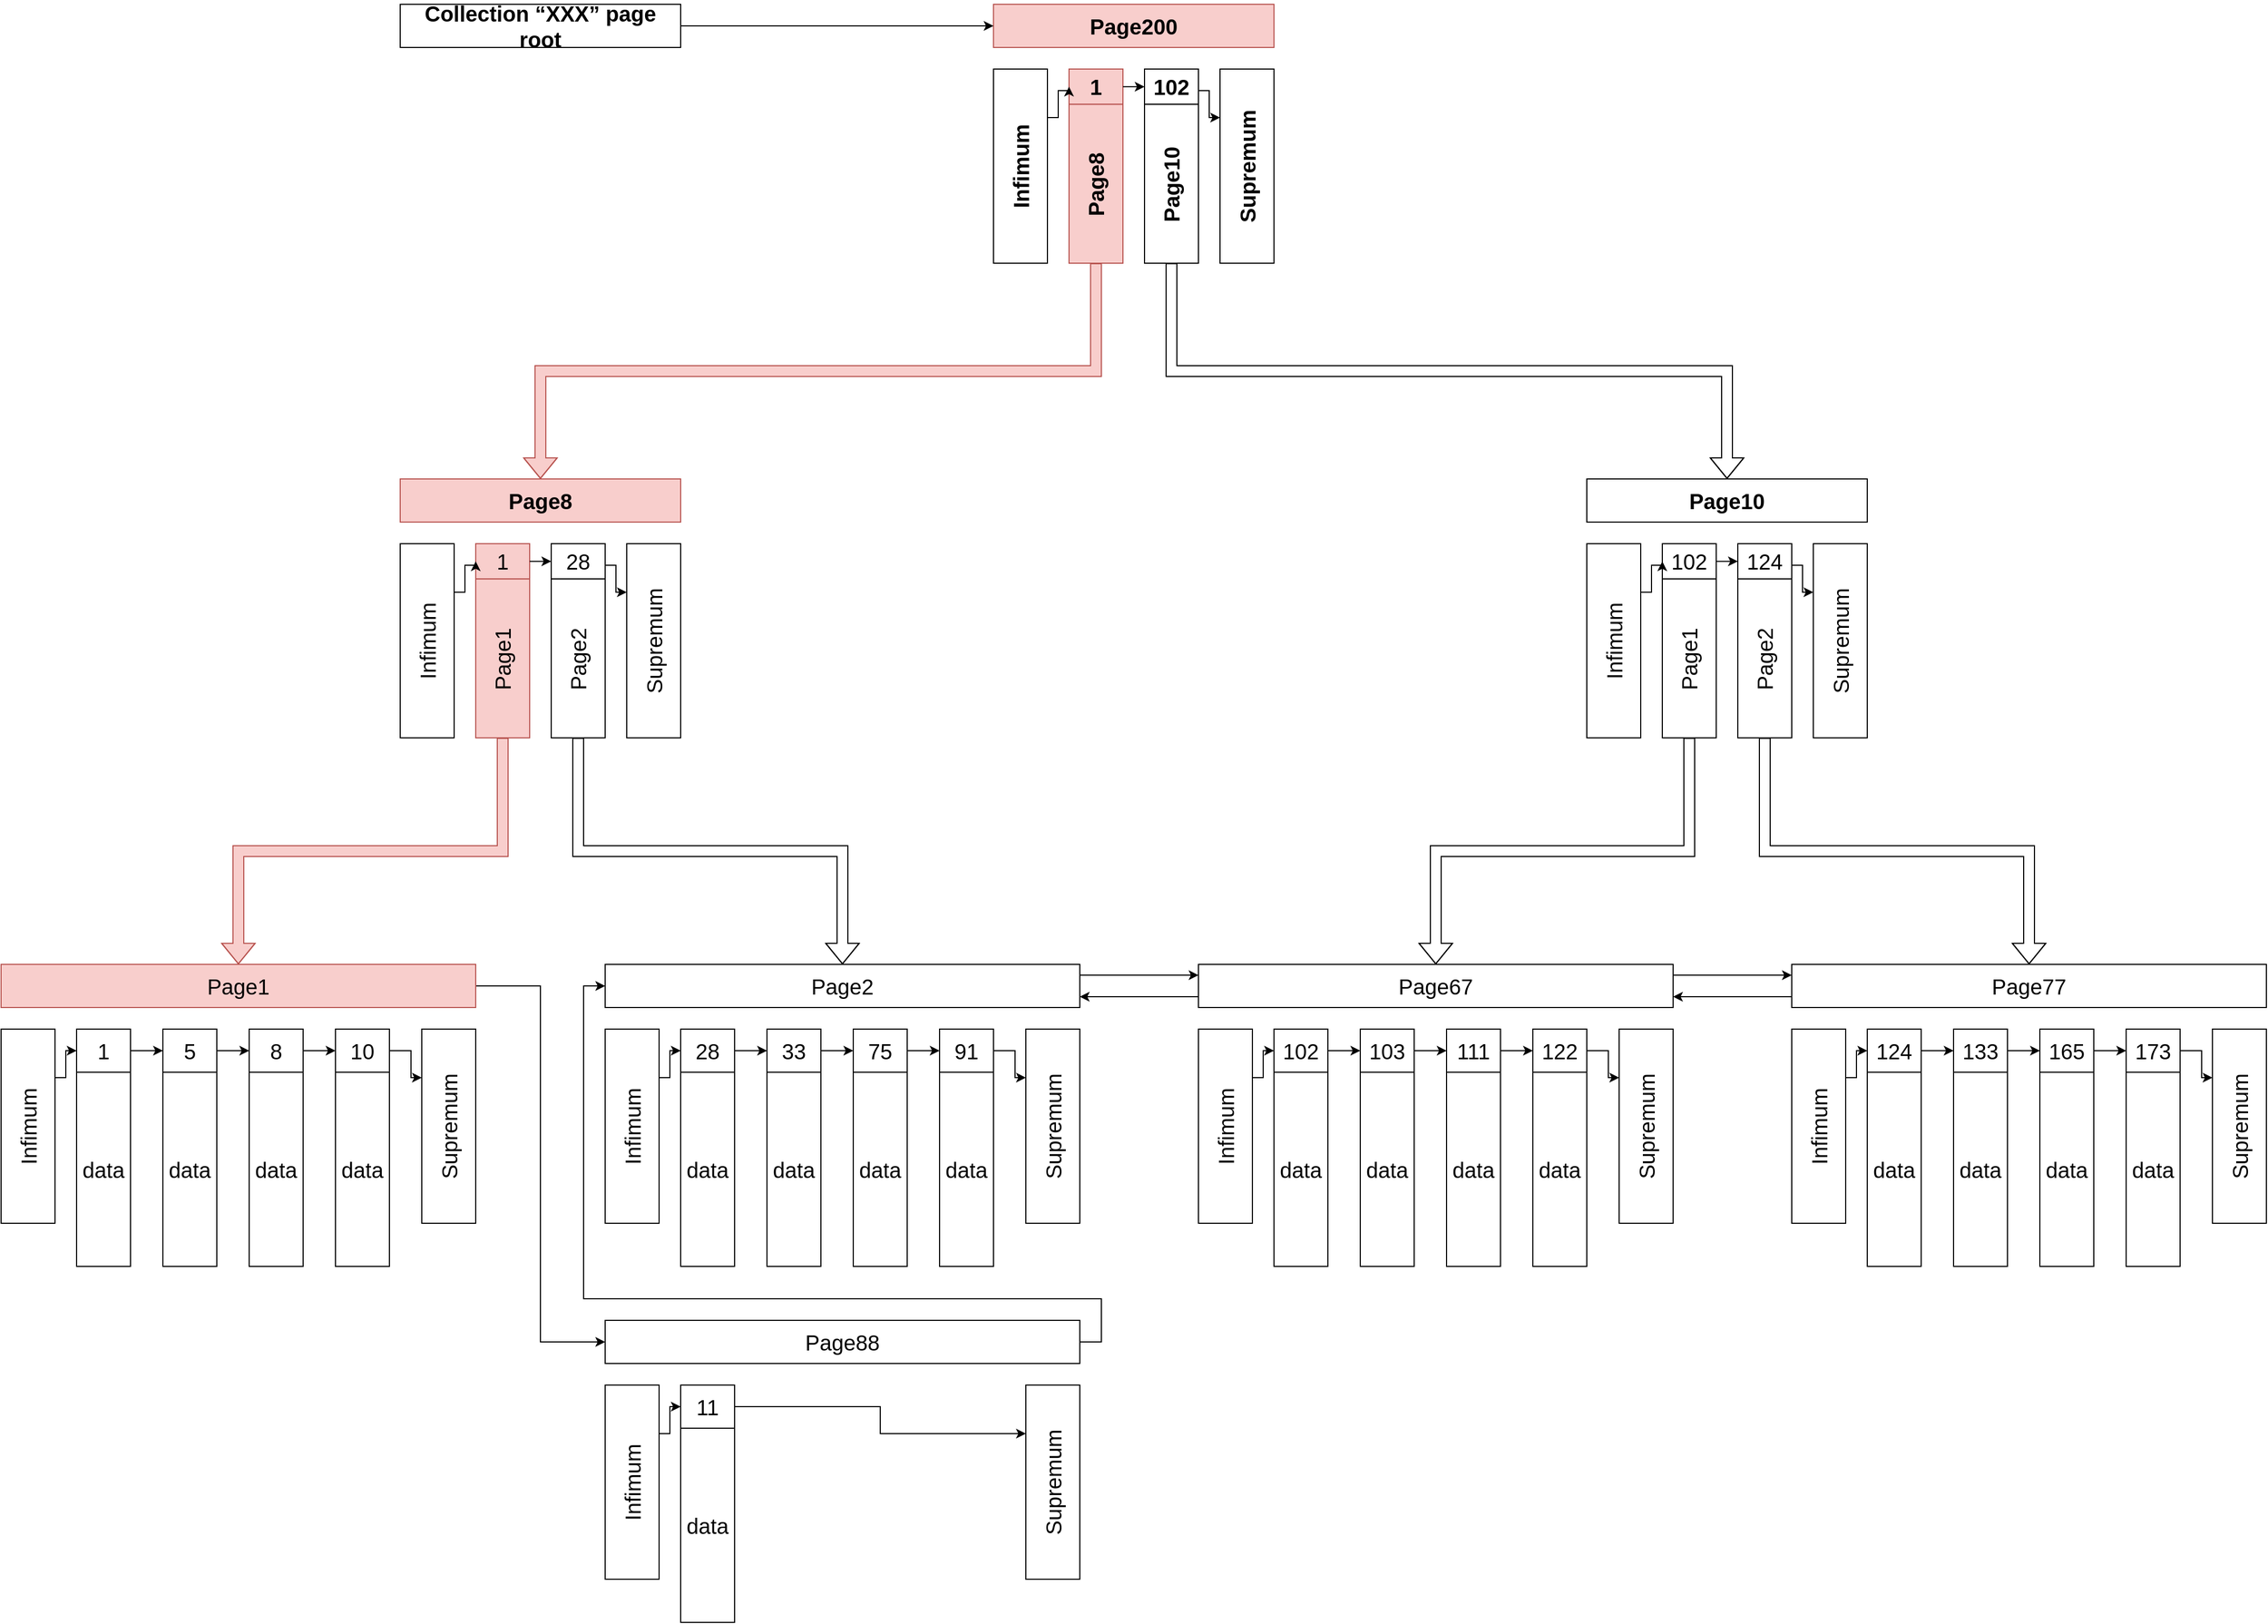 <mxfile version="20.8.20" type="device"><diagram name="Page-1" id="5X7qmwgHOfAjLhb3YUsZ"><mxGraphModel dx="1434" dy="1864" grid="1" gridSize="10" guides="1" tooltips="1" connect="1" arrows="1" fold="1" page="1" pageScale="1" pageWidth="850" pageHeight="1100" math="0" shadow="0"><root><mxCell id="0"/><mxCell id="1" parent="0"/><mxCell id="Xnpi_SA6Ho7WQKkyMtxQ-23" style="edgeStyle=orthogonalEdgeStyle;rounded=0;orthogonalLoop=1;jettySize=auto;html=1;exitX=1;exitY=0.5;exitDx=0;exitDy=0;entryX=0;entryY=0.5;entryDx=0;entryDy=0;" edge="1" parent="1" source="koLjiDiufipP8f6T_nUg-43" target="Xnpi_SA6Ho7WQKkyMtxQ-1"><mxGeometry relative="1" as="geometry"/></mxCell><mxCell id="koLjiDiufipP8f6T_nUg-43" value="Page1" style="rounded=0;whiteSpace=wrap;html=1;fontSize=20;fillColor=#f8cecc;strokeColor=#b85450;" parent="1" vertex="1"><mxGeometry x="50" y="310" width="440" height="40" as="geometry"/></mxCell><mxCell id="koLjiDiufipP8f6T_nUg-46" value="" style="group" parent="1" vertex="1" connectable="0"><mxGeometry x="120" y="370" width="50" height="220" as="geometry"/></mxCell><mxCell id="koLjiDiufipP8f6T_nUg-44" value="1" style="rounded=0;whiteSpace=wrap;html=1;fontSize=20;" parent="koLjiDiufipP8f6T_nUg-46" vertex="1"><mxGeometry width="50" height="40" as="geometry"/></mxCell><mxCell id="koLjiDiufipP8f6T_nUg-45" value="data" style="rounded=0;whiteSpace=wrap;html=1;fontSize=20;" parent="koLjiDiufipP8f6T_nUg-46" vertex="1"><mxGeometry y="40" width="50" height="180" as="geometry"/></mxCell><mxCell id="koLjiDiufipP8f6T_nUg-47" value="" style="group" parent="1" vertex="1" connectable="0"><mxGeometry x="200" y="370" width="50" height="220" as="geometry"/></mxCell><mxCell id="koLjiDiufipP8f6T_nUg-48" value="5" style="rounded=0;whiteSpace=wrap;html=1;fontSize=20;" parent="koLjiDiufipP8f6T_nUg-47" vertex="1"><mxGeometry width="50" height="40" as="geometry"/></mxCell><mxCell id="koLjiDiufipP8f6T_nUg-49" value="data" style="rounded=0;whiteSpace=wrap;html=1;fontSize=20;" parent="koLjiDiufipP8f6T_nUg-47" vertex="1"><mxGeometry y="40" width="50" height="180" as="geometry"/></mxCell><mxCell id="koLjiDiufipP8f6T_nUg-50" value="" style="group" parent="1" vertex="1" connectable="0"><mxGeometry x="280" y="370" width="50" height="220" as="geometry"/></mxCell><mxCell id="koLjiDiufipP8f6T_nUg-51" value="8" style="rounded=0;whiteSpace=wrap;html=1;fontSize=20;" parent="koLjiDiufipP8f6T_nUg-50" vertex="1"><mxGeometry width="50" height="40" as="geometry"/></mxCell><mxCell id="koLjiDiufipP8f6T_nUg-52" value="data" style="rounded=0;whiteSpace=wrap;html=1;fontSize=20;" parent="koLjiDiufipP8f6T_nUg-50" vertex="1"><mxGeometry y="40" width="50" height="180" as="geometry"/></mxCell><mxCell id="koLjiDiufipP8f6T_nUg-53" value="" style="group" parent="1" vertex="1" connectable="0"><mxGeometry x="360" y="370" width="50" height="220" as="geometry"/></mxCell><mxCell id="koLjiDiufipP8f6T_nUg-54" value="10" style="rounded=0;whiteSpace=wrap;html=1;fontSize=20;" parent="koLjiDiufipP8f6T_nUg-53" vertex="1"><mxGeometry width="50" height="40" as="geometry"/></mxCell><mxCell id="koLjiDiufipP8f6T_nUg-55" value="data" style="rounded=0;whiteSpace=wrap;html=1;fontSize=20;" parent="koLjiDiufipP8f6T_nUg-53" vertex="1"><mxGeometry y="40" width="50" height="180" as="geometry"/></mxCell><mxCell id="koLjiDiufipP8f6T_nUg-58" style="edgeStyle=orthogonalEdgeStyle;rounded=0;orthogonalLoop=1;jettySize=auto;html=1;exitX=1;exitY=0.25;exitDx=0;exitDy=0;entryX=0;entryY=0.5;entryDx=0;entryDy=0;fontFamily=Helvetica;fontSize=20;" parent="1" source="koLjiDiufipP8f6T_nUg-56" target="koLjiDiufipP8f6T_nUg-44" edge="1"><mxGeometry relative="1" as="geometry"><Array as="points"><mxPoint x="110" y="415"/><mxPoint x="110" y="390"/></Array></mxGeometry></mxCell><mxCell id="koLjiDiufipP8f6T_nUg-56" value="Infimum" style="rounded=0;whiteSpace=wrap;html=1;fontSize=20;horizontal=0;" parent="1" vertex="1"><mxGeometry x="50" y="370" width="50" height="180" as="geometry"/></mxCell><mxCell id="koLjiDiufipP8f6T_nUg-57" value="Supremum" style="rounded=0;whiteSpace=wrap;html=1;fontSize=20;horizontal=0;" parent="1" vertex="1"><mxGeometry x="440" y="370" width="50" height="180" as="geometry"/></mxCell><mxCell id="koLjiDiufipP8f6T_nUg-59" style="edgeStyle=orthogonalEdgeStyle;rounded=0;orthogonalLoop=1;jettySize=auto;html=1;exitX=1;exitY=0.5;exitDx=0;exitDy=0;entryX=0;entryY=0.5;entryDx=0;entryDy=0;fontFamily=Helvetica;fontSize=20;" parent="1" source="koLjiDiufipP8f6T_nUg-44" target="koLjiDiufipP8f6T_nUg-48" edge="1"><mxGeometry relative="1" as="geometry"/></mxCell><mxCell id="koLjiDiufipP8f6T_nUg-60" style="edgeStyle=orthogonalEdgeStyle;rounded=0;orthogonalLoop=1;jettySize=auto;html=1;exitX=1;exitY=0.5;exitDx=0;exitDy=0;entryX=0;entryY=0.5;entryDx=0;entryDy=0;fontFamily=Helvetica;fontSize=20;" parent="1" source="koLjiDiufipP8f6T_nUg-48" target="koLjiDiufipP8f6T_nUg-51" edge="1"><mxGeometry relative="1" as="geometry"/></mxCell><mxCell id="koLjiDiufipP8f6T_nUg-61" style="edgeStyle=orthogonalEdgeStyle;rounded=0;orthogonalLoop=1;jettySize=auto;html=1;exitX=1;exitY=0.5;exitDx=0;exitDy=0;fontFamily=Helvetica;fontSize=20;" parent="1" source="koLjiDiufipP8f6T_nUg-51" target="koLjiDiufipP8f6T_nUg-54" edge="1"><mxGeometry relative="1" as="geometry"/></mxCell><mxCell id="koLjiDiufipP8f6T_nUg-62" style="edgeStyle=orthogonalEdgeStyle;rounded=0;orthogonalLoop=1;jettySize=auto;html=1;exitX=1;exitY=0.5;exitDx=0;exitDy=0;entryX=0;entryY=0.25;entryDx=0;entryDy=0;fontFamily=Helvetica;fontSize=20;" parent="1" source="koLjiDiufipP8f6T_nUg-54" target="koLjiDiufipP8f6T_nUg-57" edge="1"><mxGeometry relative="1" as="geometry"><Array as="points"><mxPoint x="430" y="390"/><mxPoint x="430" y="415"/></Array></mxGeometry></mxCell><mxCell id="koLjiDiufipP8f6T_nUg-105" style="edgeStyle=orthogonalEdgeStyle;rounded=0;orthogonalLoop=1;jettySize=auto;html=1;exitX=1;exitY=0.25;exitDx=0;exitDy=0;entryX=0;entryY=0.25;entryDx=0;entryDy=0;fontFamily=Helvetica;fontSize=20;" parent="1" source="koLjiDiufipP8f6T_nUg-63" target="koLjiDiufipP8f6T_nUg-85" edge="1"><mxGeometry relative="1" as="geometry"/></mxCell><mxCell id="koLjiDiufipP8f6T_nUg-63" value="Page2" style="rounded=0;whiteSpace=wrap;html=1;fontSize=20;" parent="1" vertex="1"><mxGeometry x="610" y="310" width="440" height="40" as="geometry"/></mxCell><mxCell id="koLjiDiufipP8f6T_nUg-64" value="" style="group" parent="1" vertex="1" connectable="0"><mxGeometry x="680" y="370" width="50" height="220" as="geometry"/></mxCell><mxCell id="koLjiDiufipP8f6T_nUg-65" value="28" style="rounded=0;whiteSpace=wrap;html=1;fontSize=20;" parent="koLjiDiufipP8f6T_nUg-64" vertex="1"><mxGeometry width="50" height="40" as="geometry"/></mxCell><mxCell id="koLjiDiufipP8f6T_nUg-66" value="data" style="rounded=0;whiteSpace=wrap;html=1;fontSize=20;" parent="koLjiDiufipP8f6T_nUg-64" vertex="1"><mxGeometry y="40" width="50" height="180" as="geometry"/></mxCell><mxCell id="koLjiDiufipP8f6T_nUg-67" value="" style="group" parent="1" vertex="1" connectable="0"><mxGeometry x="760" y="370" width="50" height="220" as="geometry"/></mxCell><mxCell id="koLjiDiufipP8f6T_nUg-68" value="33" style="rounded=0;whiteSpace=wrap;html=1;fontSize=20;" parent="koLjiDiufipP8f6T_nUg-67" vertex="1"><mxGeometry width="50" height="40" as="geometry"/></mxCell><mxCell id="koLjiDiufipP8f6T_nUg-69" value="data" style="rounded=0;whiteSpace=wrap;html=1;fontSize=20;" parent="koLjiDiufipP8f6T_nUg-67" vertex="1"><mxGeometry y="40" width="50" height="180" as="geometry"/></mxCell><mxCell id="koLjiDiufipP8f6T_nUg-70" value="" style="group" parent="1" vertex="1" connectable="0"><mxGeometry x="840" y="370" width="50" height="220" as="geometry"/></mxCell><mxCell id="koLjiDiufipP8f6T_nUg-71" value="75" style="rounded=0;whiteSpace=wrap;html=1;fontSize=20;" parent="koLjiDiufipP8f6T_nUg-70" vertex="1"><mxGeometry width="50" height="40" as="geometry"/></mxCell><mxCell id="koLjiDiufipP8f6T_nUg-72" value="data" style="rounded=0;whiteSpace=wrap;html=1;fontSize=20;" parent="koLjiDiufipP8f6T_nUg-70" vertex="1"><mxGeometry y="40" width="50" height="180" as="geometry"/></mxCell><mxCell id="koLjiDiufipP8f6T_nUg-73" value="" style="group" parent="1" vertex="1" connectable="0"><mxGeometry x="920" y="370" width="50" height="220" as="geometry"/></mxCell><mxCell id="koLjiDiufipP8f6T_nUg-74" value="91" style="rounded=0;whiteSpace=wrap;html=1;fontSize=20;" parent="koLjiDiufipP8f6T_nUg-73" vertex="1"><mxGeometry width="50" height="40" as="geometry"/></mxCell><mxCell id="koLjiDiufipP8f6T_nUg-75" value="data" style="rounded=0;whiteSpace=wrap;html=1;fontSize=20;" parent="koLjiDiufipP8f6T_nUg-73" vertex="1"><mxGeometry y="40" width="50" height="180" as="geometry"/></mxCell><mxCell id="koLjiDiufipP8f6T_nUg-76" style="edgeStyle=orthogonalEdgeStyle;rounded=0;orthogonalLoop=1;jettySize=auto;html=1;exitX=1;exitY=0.25;exitDx=0;exitDy=0;entryX=0;entryY=0.5;entryDx=0;entryDy=0;fontFamily=Helvetica;fontSize=20;" parent="1" source="koLjiDiufipP8f6T_nUg-77" target="koLjiDiufipP8f6T_nUg-65" edge="1"><mxGeometry relative="1" as="geometry"><Array as="points"><mxPoint x="670" y="415"/><mxPoint x="670" y="390"/></Array></mxGeometry></mxCell><mxCell id="koLjiDiufipP8f6T_nUg-77" value="Infimum" style="rounded=0;whiteSpace=wrap;html=1;fontSize=20;horizontal=0;" parent="1" vertex="1"><mxGeometry x="610" y="370" width="50" height="180" as="geometry"/></mxCell><mxCell id="koLjiDiufipP8f6T_nUg-78" value="Supremum" style="rounded=0;whiteSpace=wrap;html=1;fontSize=20;horizontal=0;" parent="1" vertex="1"><mxGeometry x="1000" y="370" width="50" height="180" as="geometry"/></mxCell><mxCell id="koLjiDiufipP8f6T_nUg-79" style="edgeStyle=orthogonalEdgeStyle;rounded=0;orthogonalLoop=1;jettySize=auto;html=1;exitX=1;exitY=0.5;exitDx=0;exitDy=0;entryX=0;entryY=0.5;entryDx=0;entryDy=0;fontFamily=Helvetica;fontSize=20;" parent="1" source="koLjiDiufipP8f6T_nUg-65" target="koLjiDiufipP8f6T_nUg-68" edge="1"><mxGeometry relative="1" as="geometry"/></mxCell><mxCell id="koLjiDiufipP8f6T_nUg-80" style="edgeStyle=orthogonalEdgeStyle;rounded=0;orthogonalLoop=1;jettySize=auto;html=1;exitX=1;exitY=0.5;exitDx=0;exitDy=0;entryX=0;entryY=0.5;entryDx=0;entryDy=0;fontFamily=Helvetica;fontSize=20;" parent="1" source="koLjiDiufipP8f6T_nUg-68" target="koLjiDiufipP8f6T_nUg-71" edge="1"><mxGeometry relative="1" as="geometry"/></mxCell><mxCell id="koLjiDiufipP8f6T_nUg-81" style="edgeStyle=orthogonalEdgeStyle;rounded=0;orthogonalLoop=1;jettySize=auto;html=1;exitX=1;exitY=0.5;exitDx=0;exitDy=0;fontFamily=Helvetica;fontSize=20;" parent="1" source="koLjiDiufipP8f6T_nUg-71" target="koLjiDiufipP8f6T_nUg-74" edge="1"><mxGeometry relative="1" as="geometry"/></mxCell><mxCell id="koLjiDiufipP8f6T_nUg-82" style="edgeStyle=orthogonalEdgeStyle;rounded=0;orthogonalLoop=1;jettySize=auto;html=1;exitX=1;exitY=0.5;exitDx=0;exitDy=0;entryX=0;entryY=0.25;entryDx=0;entryDy=0;fontFamily=Helvetica;fontSize=20;" parent="1" source="koLjiDiufipP8f6T_nUg-74" target="koLjiDiufipP8f6T_nUg-78" edge="1"><mxGeometry relative="1" as="geometry"><Array as="points"><mxPoint x="990" y="390"/><mxPoint x="990" y="415"/></Array></mxGeometry></mxCell><mxCell id="koLjiDiufipP8f6T_nUg-106" style="edgeStyle=orthogonalEdgeStyle;rounded=0;orthogonalLoop=1;jettySize=auto;html=1;exitX=0;exitY=0.75;exitDx=0;exitDy=0;entryX=1;entryY=0.75;entryDx=0;entryDy=0;fontFamily=Helvetica;fontSize=20;" parent="1" source="koLjiDiufipP8f6T_nUg-85" target="koLjiDiufipP8f6T_nUg-63" edge="1"><mxGeometry relative="1" as="geometry"/></mxCell><mxCell id="koLjiDiufipP8f6T_nUg-127" style="edgeStyle=orthogonalEdgeStyle;rounded=0;orthogonalLoop=1;jettySize=auto;html=1;exitX=1;exitY=0.25;exitDx=0;exitDy=0;entryX=0;entryY=0.25;entryDx=0;entryDy=0;fontFamily=Helvetica;fontSize=20;" parent="1" source="koLjiDiufipP8f6T_nUg-85" target="koLjiDiufipP8f6T_nUg-107" edge="1"><mxGeometry relative="1" as="geometry"/></mxCell><mxCell id="koLjiDiufipP8f6T_nUg-85" value="Page67" style="rounded=0;whiteSpace=wrap;html=1;fontSize=20;" parent="1" vertex="1"><mxGeometry x="1160" y="310" width="440" height="40" as="geometry"/></mxCell><mxCell id="koLjiDiufipP8f6T_nUg-86" value="" style="group" parent="1" vertex="1" connectable="0"><mxGeometry x="1230" y="370" width="50" height="220" as="geometry"/></mxCell><mxCell id="koLjiDiufipP8f6T_nUg-87" value="102" style="rounded=0;whiteSpace=wrap;html=1;fontSize=20;" parent="koLjiDiufipP8f6T_nUg-86" vertex="1"><mxGeometry width="50" height="40" as="geometry"/></mxCell><mxCell id="koLjiDiufipP8f6T_nUg-88" value="data" style="rounded=0;whiteSpace=wrap;html=1;fontSize=20;" parent="koLjiDiufipP8f6T_nUg-86" vertex="1"><mxGeometry y="40" width="50" height="180" as="geometry"/></mxCell><mxCell id="koLjiDiufipP8f6T_nUg-89" value="" style="group" parent="1" vertex="1" connectable="0"><mxGeometry x="1310" y="370" width="50" height="220" as="geometry"/></mxCell><mxCell id="koLjiDiufipP8f6T_nUg-90" value="103" style="rounded=0;whiteSpace=wrap;html=1;fontSize=20;" parent="koLjiDiufipP8f6T_nUg-89" vertex="1"><mxGeometry width="50" height="40" as="geometry"/></mxCell><mxCell id="koLjiDiufipP8f6T_nUg-91" value="data" style="rounded=0;whiteSpace=wrap;html=1;fontSize=20;" parent="koLjiDiufipP8f6T_nUg-89" vertex="1"><mxGeometry y="40" width="50" height="180" as="geometry"/></mxCell><mxCell id="koLjiDiufipP8f6T_nUg-92" value="" style="group" parent="1" vertex="1" connectable="0"><mxGeometry x="1390" y="370" width="50" height="220" as="geometry"/></mxCell><mxCell id="koLjiDiufipP8f6T_nUg-93" value="111" style="rounded=0;whiteSpace=wrap;html=1;fontSize=20;" parent="koLjiDiufipP8f6T_nUg-92" vertex="1"><mxGeometry width="50" height="40" as="geometry"/></mxCell><mxCell id="koLjiDiufipP8f6T_nUg-94" value="data" style="rounded=0;whiteSpace=wrap;html=1;fontSize=20;" parent="koLjiDiufipP8f6T_nUg-92" vertex="1"><mxGeometry y="40" width="50" height="180" as="geometry"/></mxCell><mxCell id="koLjiDiufipP8f6T_nUg-95" value="" style="group" parent="1" vertex="1" connectable="0"><mxGeometry x="1470" y="370" width="50" height="220" as="geometry"/></mxCell><mxCell id="koLjiDiufipP8f6T_nUg-96" value="122" style="rounded=0;whiteSpace=wrap;html=1;fontSize=20;" parent="koLjiDiufipP8f6T_nUg-95" vertex="1"><mxGeometry width="50" height="40" as="geometry"/></mxCell><mxCell id="koLjiDiufipP8f6T_nUg-97" value="data" style="rounded=0;whiteSpace=wrap;html=1;fontSize=20;" parent="koLjiDiufipP8f6T_nUg-95" vertex="1"><mxGeometry y="40" width="50" height="180" as="geometry"/></mxCell><mxCell id="koLjiDiufipP8f6T_nUg-98" style="edgeStyle=orthogonalEdgeStyle;rounded=0;orthogonalLoop=1;jettySize=auto;html=1;exitX=1;exitY=0.25;exitDx=0;exitDy=0;entryX=0;entryY=0.5;entryDx=0;entryDy=0;fontFamily=Helvetica;fontSize=20;" parent="1" source="koLjiDiufipP8f6T_nUg-99" target="koLjiDiufipP8f6T_nUg-87" edge="1"><mxGeometry relative="1" as="geometry"><Array as="points"><mxPoint x="1220" y="415"/><mxPoint x="1220" y="390"/></Array></mxGeometry></mxCell><mxCell id="koLjiDiufipP8f6T_nUg-99" value="Infimum" style="rounded=0;whiteSpace=wrap;html=1;fontSize=20;horizontal=0;" parent="1" vertex="1"><mxGeometry x="1160" y="370" width="50" height="180" as="geometry"/></mxCell><mxCell id="koLjiDiufipP8f6T_nUg-100" value="Supremum" style="rounded=0;whiteSpace=wrap;html=1;fontSize=20;horizontal=0;" parent="1" vertex="1"><mxGeometry x="1550" y="370" width="50" height="180" as="geometry"/></mxCell><mxCell id="koLjiDiufipP8f6T_nUg-101" style="edgeStyle=orthogonalEdgeStyle;rounded=0;orthogonalLoop=1;jettySize=auto;html=1;exitX=1;exitY=0.5;exitDx=0;exitDy=0;entryX=0;entryY=0.5;entryDx=0;entryDy=0;fontFamily=Helvetica;fontSize=20;" parent="1" source="koLjiDiufipP8f6T_nUg-87" target="koLjiDiufipP8f6T_nUg-90" edge="1"><mxGeometry relative="1" as="geometry"/></mxCell><mxCell id="koLjiDiufipP8f6T_nUg-102" style="edgeStyle=orthogonalEdgeStyle;rounded=0;orthogonalLoop=1;jettySize=auto;html=1;exitX=1;exitY=0.5;exitDx=0;exitDy=0;entryX=0;entryY=0.5;entryDx=0;entryDy=0;fontFamily=Helvetica;fontSize=20;" parent="1" source="koLjiDiufipP8f6T_nUg-90" target="koLjiDiufipP8f6T_nUg-93" edge="1"><mxGeometry relative="1" as="geometry"/></mxCell><mxCell id="koLjiDiufipP8f6T_nUg-103" style="edgeStyle=orthogonalEdgeStyle;rounded=0;orthogonalLoop=1;jettySize=auto;html=1;exitX=1;exitY=0.5;exitDx=0;exitDy=0;fontFamily=Helvetica;fontSize=20;" parent="1" source="koLjiDiufipP8f6T_nUg-93" target="koLjiDiufipP8f6T_nUg-96" edge="1"><mxGeometry relative="1" as="geometry"/></mxCell><mxCell id="koLjiDiufipP8f6T_nUg-104" style="edgeStyle=orthogonalEdgeStyle;rounded=0;orthogonalLoop=1;jettySize=auto;html=1;exitX=1;exitY=0.5;exitDx=0;exitDy=0;entryX=0;entryY=0.25;entryDx=0;entryDy=0;fontFamily=Helvetica;fontSize=20;" parent="1" source="koLjiDiufipP8f6T_nUg-96" target="koLjiDiufipP8f6T_nUg-100" edge="1"><mxGeometry relative="1" as="geometry"><Array as="points"><mxPoint x="1540" y="390"/><mxPoint x="1540" y="415"/></Array></mxGeometry></mxCell><mxCell id="koLjiDiufipP8f6T_nUg-128" style="edgeStyle=orthogonalEdgeStyle;rounded=0;orthogonalLoop=1;jettySize=auto;html=1;exitX=0;exitY=0.75;exitDx=0;exitDy=0;entryX=1;entryY=0.75;entryDx=0;entryDy=0;fontFamily=Helvetica;fontSize=20;" parent="1" source="koLjiDiufipP8f6T_nUg-107" target="koLjiDiufipP8f6T_nUg-85" edge="1"><mxGeometry relative="1" as="geometry"/></mxCell><mxCell id="koLjiDiufipP8f6T_nUg-107" value="Page77" style="rounded=0;whiteSpace=wrap;html=1;fontSize=20;" parent="1" vertex="1"><mxGeometry x="1710" y="310" width="440" height="40" as="geometry"/></mxCell><mxCell id="koLjiDiufipP8f6T_nUg-108" value="" style="group" parent="1" vertex="1" connectable="0"><mxGeometry x="1780" y="370" width="50" height="220" as="geometry"/></mxCell><mxCell id="koLjiDiufipP8f6T_nUg-109" value="124" style="rounded=0;whiteSpace=wrap;html=1;fontSize=20;" parent="koLjiDiufipP8f6T_nUg-108" vertex="1"><mxGeometry width="50" height="40" as="geometry"/></mxCell><mxCell id="koLjiDiufipP8f6T_nUg-110" value="data" style="rounded=0;whiteSpace=wrap;html=1;fontSize=20;" parent="koLjiDiufipP8f6T_nUg-108" vertex="1"><mxGeometry y="40" width="50" height="180" as="geometry"/></mxCell><mxCell id="koLjiDiufipP8f6T_nUg-111" value="" style="group" parent="1" vertex="1" connectable="0"><mxGeometry x="1860" y="370" width="50" height="220" as="geometry"/></mxCell><mxCell id="koLjiDiufipP8f6T_nUg-112" value="133" style="rounded=0;whiteSpace=wrap;html=1;fontSize=20;" parent="koLjiDiufipP8f6T_nUg-111" vertex="1"><mxGeometry width="50" height="40" as="geometry"/></mxCell><mxCell id="koLjiDiufipP8f6T_nUg-113" value="data" style="rounded=0;whiteSpace=wrap;html=1;fontSize=20;" parent="koLjiDiufipP8f6T_nUg-111" vertex="1"><mxGeometry y="40" width="50" height="180" as="geometry"/></mxCell><mxCell id="koLjiDiufipP8f6T_nUg-114" value="" style="group" parent="1" vertex="1" connectable="0"><mxGeometry x="1940" y="370" width="50" height="220" as="geometry"/></mxCell><mxCell id="koLjiDiufipP8f6T_nUg-115" value="165" style="rounded=0;whiteSpace=wrap;html=1;fontSize=20;" parent="koLjiDiufipP8f6T_nUg-114" vertex="1"><mxGeometry width="50" height="40" as="geometry"/></mxCell><mxCell id="koLjiDiufipP8f6T_nUg-116" value="data" style="rounded=0;whiteSpace=wrap;html=1;fontSize=20;" parent="koLjiDiufipP8f6T_nUg-114" vertex="1"><mxGeometry y="40" width="50" height="180" as="geometry"/></mxCell><mxCell id="koLjiDiufipP8f6T_nUg-117" value="" style="group" parent="1" vertex="1" connectable="0"><mxGeometry x="2020" y="370" width="50" height="220" as="geometry"/></mxCell><mxCell id="koLjiDiufipP8f6T_nUg-118" value="173" style="rounded=0;whiteSpace=wrap;html=1;fontSize=20;" parent="koLjiDiufipP8f6T_nUg-117" vertex="1"><mxGeometry width="50" height="40" as="geometry"/></mxCell><mxCell id="koLjiDiufipP8f6T_nUg-119" value="data" style="rounded=0;whiteSpace=wrap;html=1;fontSize=20;" parent="koLjiDiufipP8f6T_nUg-117" vertex="1"><mxGeometry y="40" width="50" height="180" as="geometry"/></mxCell><mxCell id="koLjiDiufipP8f6T_nUg-120" style="edgeStyle=orthogonalEdgeStyle;rounded=0;orthogonalLoop=1;jettySize=auto;html=1;exitX=1;exitY=0.25;exitDx=0;exitDy=0;entryX=0;entryY=0.5;entryDx=0;entryDy=0;fontFamily=Helvetica;fontSize=20;" parent="1" source="koLjiDiufipP8f6T_nUg-121" target="koLjiDiufipP8f6T_nUg-109" edge="1"><mxGeometry relative="1" as="geometry"><Array as="points"><mxPoint x="1770" y="415"/><mxPoint x="1770" y="390"/></Array></mxGeometry></mxCell><mxCell id="koLjiDiufipP8f6T_nUg-121" value="Infimum" style="rounded=0;whiteSpace=wrap;html=1;fontSize=20;horizontal=0;" parent="1" vertex="1"><mxGeometry x="1710" y="370" width="50" height="180" as="geometry"/></mxCell><mxCell id="koLjiDiufipP8f6T_nUg-122" value="Supremum" style="rounded=0;whiteSpace=wrap;html=1;fontSize=20;horizontal=0;" parent="1" vertex="1"><mxGeometry x="2100" y="370" width="50" height="180" as="geometry"/></mxCell><mxCell id="koLjiDiufipP8f6T_nUg-123" style="edgeStyle=orthogonalEdgeStyle;rounded=0;orthogonalLoop=1;jettySize=auto;html=1;exitX=1;exitY=0.5;exitDx=0;exitDy=0;entryX=0;entryY=0.5;entryDx=0;entryDy=0;fontFamily=Helvetica;fontSize=20;" parent="1" source="koLjiDiufipP8f6T_nUg-109" target="koLjiDiufipP8f6T_nUg-112" edge="1"><mxGeometry relative="1" as="geometry"/></mxCell><mxCell id="koLjiDiufipP8f6T_nUg-124" style="edgeStyle=orthogonalEdgeStyle;rounded=0;orthogonalLoop=1;jettySize=auto;html=1;exitX=1;exitY=0.5;exitDx=0;exitDy=0;entryX=0;entryY=0.5;entryDx=0;entryDy=0;fontFamily=Helvetica;fontSize=20;" parent="1" source="koLjiDiufipP8f6T_nUg-112" target="koLjiDiufipP8f6T_nUg-115" edge="1"><mxGeometry relative="1" as="geometry"/></mxCell><mxCell id="koLjiDiufipP8f6T_nUg-125" style="edgeStyle=orthogonalEdgeStyle;rounded=0;orthogonalLoop=1;jettySize=auto;html=1;exitX=1;exitY=0.5;exitDx=0;exitDy=0;fontFamily=Helvetica;fontSize=20;" parent="1" source="koLjiDiufipP8f6T_nUg-115" target="koLjiDiufipP8f6T_nUg-118" edge="1"><mxGeometry relative="1" as="geometry"/></mxCell><mxCell id="koLjiDiufipP8f6T_nUg-126" style="edgeStyle=orthogonalEdgeStyle;rounded=0;orthogonalLoop=1;jettySize=auto;html=1;exitX=1;exitY=0.5;exitDx=0;exitDy=0;entryX=0;entryY=0.25;entryDx=0;entryDy=0;fontFamily=Helvetica;fontSize=20;" parent="1" source="koLjiDiufipP8f6T_nUg-118" target="koLjiDiufipP8f6T_nUg-122" edge="1"><mxGeometry relative="1" as="geometry"><Array as="points"><mxPoint x="2090" y="390"/><mxPoint x="2090" y="415"/></Array></mxGeometry></mxCell><mxCell id="koLjiDiufipP8f6T_nUg-129" value="&lt;b&gt;Page8&lt;/b&gt;" style="rounded=0;whiteSpace=wrap;html=1;fontSize=20;fillColor=#f8cecc;strokeColor=#b85450;" parent="1" vertex="1"><mxGeometry x="420" y="-140" width="260" height="40" as="geometry"/></mxCell><mxCell id="koLjiDiufipP8f6T_nUg-130" value="" style="group" parent="1" vertex="1" connectable="0"><mxGeometry x="490" y="-80" width="50" height="180" as="geometry"/></mxCell><mxCell id="koLjiDiufipP8f6T_nUg-131" value="1" style="rounded=0;whiteSpace=wrap;html=1;fontSize=20;fillColor=#f8cecc;strokeColor=#b85450;" parent="koLjiDiufipP8f6T_nUg-130" vertex="1"><mxGeometry width="50" height="32.727" as="geometry"/></mxCell><mxCell id="koLjiDiufipP8f6T_nUg-132" value="Page1" style="rounded=0;whiteSpace=wrap;html=1;fontSize=20;horizontal=0;fillColor=#f8cecc;strokeColor=#b85450;" parent="koLjiDiufipP8f6T_nUg-130" vertex="1"><mxGeometry y="32.727" width="50" height="147.273" as="geometry"/></mxCell><mxCell id="koLjiDiufipP8f6T_nUg-139" value="" style="group" parent="1" vertex="1" connectable="0"><mxGeometry x="560" y="-80" width="50" height="180" as="geometry"/></mxCell><mxCell id="koLjiDiufipP8f6T_nUg-140" value="28" style="rounded=0;whiteSpace=wrap;html=1;fontSize=20;" parent="koLjiDiufipP8f6T_nUg-139" vertex="1"><mxGeometry width="50" height="32.727" as="geometry"/></mxCell><mxCell id="koLjiDiufipP8f6T_nUg-141" value="Page2" style="rounded=0;whiteSpace=wrap;html=1;fontSize=20;horizontal=0;" parent="koLjiDiufipP8f6T_nUg-139" vertex="1"><mxGeometry y="32.727" width="50" height="147.273" as="geometry"/></mxCell><mxCell id="koLjiDiufipP8f6T_nUg-142" style="edgeStyle=orthogonalEdgeStyle;rounded=0;orthogonalLoop=1;jettySize=auto;html=1;exitX=1;exitY=0.25;exitDx=0;exitDy=0;entryX=0;entryY=0.5;entryDx=0;entryDy=0;fontFamily=Helvetica;fontSize=20;" parent="1" source="koLjiDiufipP8f6T_nUg-143" target="koLjiDiufipP8f6T_nUg-131" edge="1"><mxGeometry relative="1" as="geometry"><Array as="points"><mxPoint x="480" y="-35"/><mxPoint x="480" y="-60"/></Array></mxGeometry></mxCell><mxCell id="koLjiDiufipP8f6T_nUg-143" value="Infimum" style="rounded=0;whiteSpace=wrap;html=1;fontSize=20;horizontal=0;" parent="1" vertex="1"><mxGeometry x="420" y="-80" width="50" height="180" as="geometry"/></mxCell><mxCell id="koLjiDiufipP8f6T_nUg-144" value="Supremum" style="rounded=0;whiteSpace=wrap;html=1;fontSize=20;horizontal=0;" parent="1" vertex="1"><mxGeometry x="630" y="-80" width="50" height="180" as="geometry"/></mxCell><mxCell id="koLjiDiufipP8f6T_nUg-148" style="edgeStyle=orthogonalEdgeStyle;rounded=0;orthogonalLoop=1;jettySize=auto;html=1;exitX=1;exitY=0.5;exitDx=0;exitDy=0;entryX=0;entryY=0.25;entryDx=0;entryDy=0;fontFamily=Helvetica;fontSize=20;" parent="1" source="koLjiDiufipP8f6T_nUg-140" target="koLjiDiufipP8f6T_nUg-144" edge="1"><mxGeometry relative="1" as="geometry"><Array as="points"><mxPoint x="620" y="-60"/><mxPoint x="620" y="-35"/></Array></mxGeometry></mxCell><mxCell id="koLjiDiufipP8f6T_nUg-149" style="edgeStyle=orthogonalEdgeStyle;rounded=0;orthogonalLoop=1;jettySize=auto;html=1;exitX=1;exitY=0.5;exitDx=0;exitDy=0;fontFamily=Helvetica;fontSize=20;" parent="1" source="koLjiDiufipP8f6T_nUg-131" target="koLjiDiufipP8f6T_nUg-140" edge="1"><mxGeometry relative="1" as="geometry"/></mxCell><mxCell id="koLjiDiufipP8f6T_nUg-150" style="edgeStyle=orthogonalEdgeStyle;rounded=0;orthogonalLoop=1;jettySize=auto;html=1;exitX=0.5;exitY=1;exitDx=0;exitDy=0;entryX=0.5;entryY=0;entryDx=0;entryDy=0;fontFamily=Helvetica;fontSize=20;shape=flexArrow;fillColor=#f8cecc;strokeColor=#b85450;" parent="1" source="koLjiDiufipP8f6T_nUg-132" target="koLjiDiufipP8f6T_nUg-43" edge="1"><mxGeometry relative="1" as="geometry"/></mxCell><mxCell id="koLjiDiufipP8f6T_nUg-151" style="edgeStyle=orthogonalEdgeStyle;rounded=0;orthogonalLoop=1;jettySize=auto;html=1;exitX=0.5;exitY=1;exitDx=0;exitDy=0;entryX=0.5;entryY=0;entryDx=0;entryDy=0;fontFamily=Helvetica;fontSize=20;shape=flexArrow;" parent="1" source="koLjiDiufipP8f6T_nUg-141" target="koLjiDiufipP8f6T_nUg-63" edge="1"><mxGeometry relative="1" as="geometry"/></mxCell><mxCell id="koLjiDiufipP8f6T_nUg-152" value="&lt;b&gt;Page10&lt;/b&gt;" style="rounded=0;whiteSpace=wrap;html=1;fontSize=20;" parent="1" vertex="1"><mxGeometry x="1520" y="-140" width="260" height="40" as="geometry"/></mxCell><mxCell id="koLjiDiufipP8f6T_nUg-153" value="" style="group" parent="1" vertex="1" connectable="0"><mxGeometry x="1590" y="-80" width="50" height="180" as="geometry"/></mxCell><mxCell id="koLjiDiufipP8f6T_nUg-154" value="102" style="rounded=0;whiteSpace=wrap;html=1;fontSize=20;" parent="koLjiDiufipP8f6T_nUg-153" vertex="1"><mxGeometry width="50" height="32.727" as="geometry"/></mxCell><mxCell id="koLjiDiufipP8f6T_nUg-155" value="Page1" style="rounded=0;whiteSpace=wrap;html=1;fontSize=20;horizontal=0;" parent="koLjiDiufipP8f6T_nUg-153" vertex="1"><mxGeometry y="32.727" width="50" height="147.273" as="geometry"/></mxCell><mxCell id="koLjiDiufipP8f6T_nUg-156" value="" style="group" parent="1" vertex="1" connectable="0"><mxGeometry x="1660" y="-80" width="50" height="180" as="geometry"/></mxCell><mxCell id="koLjiDiufipP8f6T_nUg-157" value="124" style="rounded=0;whiteSpace=wrap;html=1;fontSize=20;" parent="koLjiDiufipP8f6T_nUg-156" vertex="1"><mxGeometry width="50" height="32.727" as="geometry"/></mxCell><mxCell id="koLjiDiufipP8f6T_nUg-158" value="Page2" style="rounded=0;whiteSpace=wrap;html=1;fontSize=20;horizontal=0;" parent="koLjiDiufipP8f6T_nUg-156" vertex="1"><mxGeometry y="32.727" width="50" height="147.273" as="geometry"/></mxCell><mxCell id="koLjiDiufipP8f6T_nUg-159" style="edgeStyle=orthogonalEdgeStyle;rounded=0;orthogonalLoop=1;jettySize=auto;html=1;exitX=1;exitY=0.25;exitDx=0;exitDy=0;entryX=0;entryY=0.5;entryDx=0;entryDy=0;fontFamily=Helvetica;fontSize=20;" parent="1" source="koLjiDiufipP8f6T_nUg-160" target="koLjiDiufipP8f6T_nUg-154" edge="1"><mxGeometry relative="1" as="geometry"><Array as="points"><mxPoint x="1580" y="-35"/><mxPoint x="1580" y="-60"/></Array></mxGeometry></mxCell><mxCell id="koLjiDiufipP8f6T_nUg-160" value="Infimum" style="rounded=0;whiteSpace=wrap;html=1;fontSize=20;horizontal=0;" parent="1" vertex="1"><mxGeometry x="1520" y="-80" width="50" height="180" as="geometry"/></mxCell><mxCell id="koLjiDiufipP8f6T_nUg-161" value="Supremum" style="rounded=0;whiteSpace=wrap;html=1;fontSize=20;horizontal=0;" parent="1" vertex="1"><mxGeometry x="1730" y="-80" width="50" height="180" as="geometry"/></mxCell><mxCell id="koLjiDiufipP8f6T_nUg-162" style="edgeStyle=orthogonalEdgeStyle;rounded=0;orthogonalLoop=1;jettySize=auto;html=1;exitX=1;exitY=0.5;exitDx=0;exitDy=0;entryX=0;entryY=0.25;entryDx=0;entryDy=0;fontFamily=Helvetica;fontSize=20;" parent="1" source="koLjiDiufipP8f6T_nUg-157" target="koLjiDiufipP8f6T_nUg-161" edge="1"><mxGeometry relative="1" as="geometry"><Array as="points"><mxPoint x="1720" y="-60"/><mxPoint x="1720" y="-35"/></Array></mxGeometry></mxCell><mxCell id="koLjiDiufipP8f6T_nUg-163" style="edgeStyle=orthogonalEdgeStyle;rounded=0;orthogonalLoop=1;jettySize=auto;html=1;exitX=1;exitY=0.5;exitDx=0;exitDy=0;fontFamily=Helvetica;fontSize=20;" parent="1" source="koLjiDiufipP8f6T_nUg-154" target="koLjiDiufipP8f6T_nUg-157" edge="1"><mxGeometry relative="1" as="geometry"/></mxCell><mxCell id="koLjiDiufipP8f6T_nUg-164" style="edgeStyle=orthogonalEdgeStyle;rounded=0;orthogonalLoop=1;jettySize=auto;html=1;exitX=0.5;exitY=1;exitDx=0;exitDy=0;entryX=0.5;entryY=0;entryDx=0;entryDy=0;fontFamily=Helvetica;fontSize=20;shape=flexArrow;" parent="1" source="koLjiDiufipP8f6T_nUg-155" target="koLjiDiufipP8f6T_nUg-85" edge="1"><mxGeometry relative="1" as="geometry"/></mxCell><mxCell id="koLjiDiufipP8f6T_nUg-165" style="edgeStyle=orthogonalEdgeStyle;rounded=0;orthogonalLoop=1;jettySize=auto;html=1;fontFamily=Helvetica;fontSize=20;shape=flexArrow;" parent="1" source="koLjiDiufipP8f6T_nUg-158" target="koLjiDiufipP8f6T_nUg-107" edge="1"><mxGeometry relative="1" as="geometry"/></mxCell><mxCell id="koLjiDiufipP8f6T_nUg-166" value="&lt;b&gt;Page200&lt;/b&gt;" style="rounded=0;whiteSpace=wrap;html=1;fontSize=20;fillColor=#f8cecc;strokeColor=#b85450;" parent="1" vertex="1"><mxGeometry x="970" y="-580" width="260" height="40" as="geometry"/></mxCell><mxCell id="koLjiDiufipP8f6T_nUg-167" value="" style="group;fillColor=#f8cecc;strokeColor=#b85450;" parent="1" vertex="1" connectable="0"><mxGeometry x="1040" y="-520" width="50" height="180" as="geometry"/></mxCell><mxCell id="koLjiDiufipP8f6T_nUg-168" value="&lt;b&gt;1&lt;/b&gt;" style="rounded=0;whiteSpace=wrap;html=1;fontSize=20;fillColor=#f8cecc;strokeColor=#b85450;" parent="koLjiDiufipP8f6T_nUg-167" vertex="1"><mxGeometry width="50" height="32.727" as="geometry"/></mxCell><mxCell id="koLjiDiufipP8f6T_nUg-169" value="&lt;b&gt;Page8&lt;/b&gt;" style="rounded=0;whiteSpace=wrap;html=1;fontSize=20;horizontal=0;fillColor=#f8cecc;strokeColor=#b85450;" parent="koLjiDiufipP8f6T_nUg-167" vertex="1"><mxGeometry y="32.727" width="50" height="147.273" as="geometry"/></mxCell><mxCell id="koLjiDiufipP8f6T_nUg-170" value="" style="group;fontStyle=1" parent="1" vertex="1" connectable="0"><mxGeometry x="1110" y="-520" width="50" height="180" as="geometry"/></mxCell><mxCell id="koLjiDiufipP8f6T_nUg-171" value="&lt;b&gt;102&lt;/b&gt;" style="rounded=0;whiteSpace=wrap;html=1;fontSize=20;" parent="koLjiDiufipP8f6T_nUg-170" vertex="1"><mxGeometry width="50" height="32.727" as="geometry"/></mxCell><mxCell id="koLjiDiufipP8f6T_nUg-172" value="&lt;b&gt;Page10&lt;/b&gt;" style="rounded=0;whiteSpace=wrap;html=1;fontSize=20;horizontal=0;" parent="koLjiDiufipP8f6T_nUg-170" vertex="1"><mxGeometry y="32.727" width="50" height="147.273" as="geometry"/></mxCell><mxCell id="koLjiDiufipP8f6T_nUg-173" style="edgeStyle=orthogonalEdgeStyle;rounded=0;orthogonalLoop=1;jettySize=auto;html=1;exitX=1;exitY=0.25;exitDx=0;exitDy=0;entryX=0;entryY=0.5;entryDx=0;entryDy=0;fontFamily=Helvetica;fontSize=20;" parent="1" source="koLjiDiufipP8f6T_nUg-174" target="koLjiDiufipP8f6T_nUg-168" edge="1"><mxGeometry relative="1" as="geometry"><Array as="points"><mxPoint x="1030" y="-475"/><mxPoint x="1030" y="-500"/></Array></mxGeometry></mxCell><mxCell id="koLjiDiufipP8f6T_nUg-174" value="&lt;b&gt;Infimum&lt;/b&gt;" style="rounded=0;whiteSpace=wrap;html=1;fontSize=20;horizontal=0;" parent="1" vertex="1"><mxGeometry x="970" y="-520" width="50" height="180" as="geometry"/></mxCell><mxCell id="koLjiDiufipP8f6T_nUg-175" value="&lt;b&gt;Supremum&lt;/b&gt;" style="rounded=0;whiteSpace=wrap;html=1;fontSize=20;horizontal=0;" parent="1" vertex="1"><mxGeometry x="1180" y="-520" width="50" height="180" as="geometry"/></mxCell><mxCell id="koLjiDiufipP8f6T_nUg-176" style="edgeStyle=orthogonalEdgeStyle;rounded=0;orthogonalLoop=1;jettySize=auto;html=1;exitX=1;exitY=0.5;exitDx=0;exitDy=0;entryX=0;entryY=0.25;entryDx=0;entryDy=0;fontFamily=Helvetica;fontSize=20;" parent="1" source="koLjiDiufipP8f6T_nUg-171" target="koLjiDiufipP8f6T_nUg-175" edge="1"><mxGeometry relative="1" as="geometry"><Array as="points"><mxPoint x="1170" y="-500"/><mxPoint x="1170" y="-475"/></Array></mxGeometry></mxCell><mxCell id="koLjiDiufipP8f6T_nUg-177" style="edgeStyle=orthogonalEdgeStyle;rounded=0;orthogonalLoop=1;jettySize=auto;html=1;exitX=1;exitY=0.5;exitDx=0;exitDy=0;fontFamily=Helvetica;fontSize=20;" parent="1" source="koLjiDiufipP8f6T_nUg-168" target="koLjiDiufipP8f6T_nUg-171" edge="1"><mxGeometry relative="1" as="geometry"/></mxCell><mxCell id="koLjiDiufipP8f6T_nUg-178" style="edgeStyle=orthogonalEdgeStyle;rounded=0;orthogonalLoop=1;jettySize=auto;html=1;exitX=0.5;exitY=1;exitDx=0;exitDy=0;entryX=0.5;entryY=0;entryDx=0;entryDy=0;fontFamily=Helvetica;fontSize=20;shape=flexArrow;fillColor=#f8cecc;strokeColor=#b85450;" parent="1" source="koLjiDiufipP8f6T_nUg-169" target="koLjiDiufipP8f6T_nUg-129" edge="1"><mxGeometry relative="1" as="geometry"/></mxCell><mxCell id="koLjiDiufipP8f6T_nUg-179" style="edgeStyle=orthogonalEdgeStyle;rounded=0;orthogonalLoop=1;jettySize=auto;html=1;exitX=0.5;exitY=1;exitDx=0;exitDy=0;entryX=0.5;entryY=0;entryDx=0;entryDy=0;fontFamily=Helvetica;fontSize=20;shape=flexArrow;" parent="1" source="koLjiDiufipP8f6T_nUg-172" target="koLjiDiufipP8f6T_nUg-152" edge="1"><mxGeometry relative="1" as="geometry"/></mxCell><mxCell id="koLjiDiufipP8f6T_nUg-181" style="edgeStyle=orthogonalEdgeStyle;rounded=0;orthogonalLoop=1;jettySize=auto;html=1;entryX=0;entryY=0.5;entryDx=0;entryDy=0;fontFamily=Helvetica;fontSize=20;" parent="1" source="koLjiDiufipP8f6T_nUg-180" target="koLjiDiufipP8f6T_nUg-166" edge="1"><mxGeometry relative="1" as="geometry"/></mxCell><mxCell id="koLjiDiufipP8f6T_nUg-180" value="&lt;b&gt;Collection “XXX” page root&lt;/b&gt;" style="rounded=0;whiteSpace=wrap;html=1;fontSize=20;" parent="1" vertex="1"><mxGeometry x="420" y="-580" width="260" height="40" as="geometry"/></mxCell><mxCell id="Xnpi_SA6Ho7WQKkyMtxQ-22" style="edgeStyle=orthogonalEdgeStyle;rounded=0;orthogonalLoop=1;jettySize=auto;html=1;entryX=0;entryY=0.5;entryDx=0;entryDy=0;exitX=1;exitY=0.5;exitDx=0;exitDy=0;" edge="1" parent="1" source="Xnpi_SA6Ho7WQKkyMtxQ-1" target="koLjiDiufipP8f6T_nUg-63"><mxGeometry relative="1" as="geometry"><Array as="points"><mxPoint x="1070" y="660"/><mxPoint x="1070" y="620"/><mxPoint x="590" y="620"/><mxPoint x="590" y="330"/></Array></mxGeometry></mxCell><mxCell id="Xnpi_SA6Ho7WQKkyMtxQ-1" value="Page88" style="rounded=0;whiteSpace=wrap;html=1;fontSize=20;" vertex="1" parent="1"><mxGeometry x="610" y="640" width="440" height="40" as="geometry"/></mxCell><mxCell id="Xnpi_SA6Ho7WQKkyMtxQ-2" value="" style="group" vertex="1" connectable="0" parent="1"><mxGeometry x="680" y="700" width="50" height="220" as="geometry"/></mxCell><mxCell id="Xnpi_SA6Ho7WQKkyMtxQ-3" value="11" style="rounded=0;whiteSpace=wrap;html=1;fontSize=20;" vertex="1" parent="Xnpi_SA6Ho7WQKkyMtxQ-2"><mxGeometry width="50" height="40" as="geometry"/></mxCell><mxCell id="Xnpi_SA6Ho7WQKkyMtxQ-4" value="data" style="rounded=0;whiteSpace=wrap;html=1;fontSize=20;" vertex="1" parent="Xnpi_SA6Ho7WQKkyMtxQ-2"><mxGeometry y="40" width="50" height="180" as="geometry"/></mxCell><mxCell id="Xnpi_SA6Ho7WQKkyMtxQ-14" style="edgeStyle=orthogonalEdgeStyle;rounded=0;orthogonalLoop=1;jettySize=auto;html=1;exitX=1;exitY=0.25;exitDx=0;exitDy=0;entryX=0;entryY=0.5;entryDx=0;entryDy=0;fontFamily=Helvetica;fontSize=20;" edge="1" parent="1" source="Xnpi_SA6Ho7WQKkyMtxQ-15" target="Xnpi_SA6Ho7WQKkyMtxQ-3"><mxGeometry relative="1" as="geometry"><Array as="points"><mxPoint x="670" y="745"/><mxPoint x="670" y="720"/></Array></mxGeometry></mxCell><mxCell id="Xnpi_SA6Ho7WQKkyMtxQ-15" value="Infimum" style="rounded=0;whiteSpace=wrap;html=1;fontSize=20;horizontal=0;" vertex="1" parent="1"><mxGeometry x="610" y="700" width="50" height="180" as="geometry"/></mxCell><mxCell id="Xnpi_SA6Ho7WQKkyMtxQ-16" value="Supremum" style="rounded=0;whiteSpace=wrap;html=1;fontSize=20;horizontal=0;" vertex="1" parent="1"><mxGeometry x="1000" y="700" width="50" height="180" as="geometry"/></mxCell><mxCell id="Xnpi_SA6Ho7WQKkyMtxQ-17" style="edgeStyle=orthogonalEdgeStyle;rounded=0;orthogonalLoop=1;jettySize=auto;html=1;exitX=1;exitY=0.5;exitDx=0;exitDy=0;entryX=0;entryY=0.25;entryDx=0;entryDy=0;fontFamily=Helvetica;fontSize=20;" edge="1" parent="1" source="Xnpi_SA6Ho7WQKkyMtxQ-3" target="Xnpi_SA6Ho7WQKkyMtxQ-16"><mxGeometry relative="1" as="geometry"><mxPoint x="760" y="720" as="targetPoint"/></mxGeometry></mxCell></root></mxGraphModel></diagram></mxfile>
